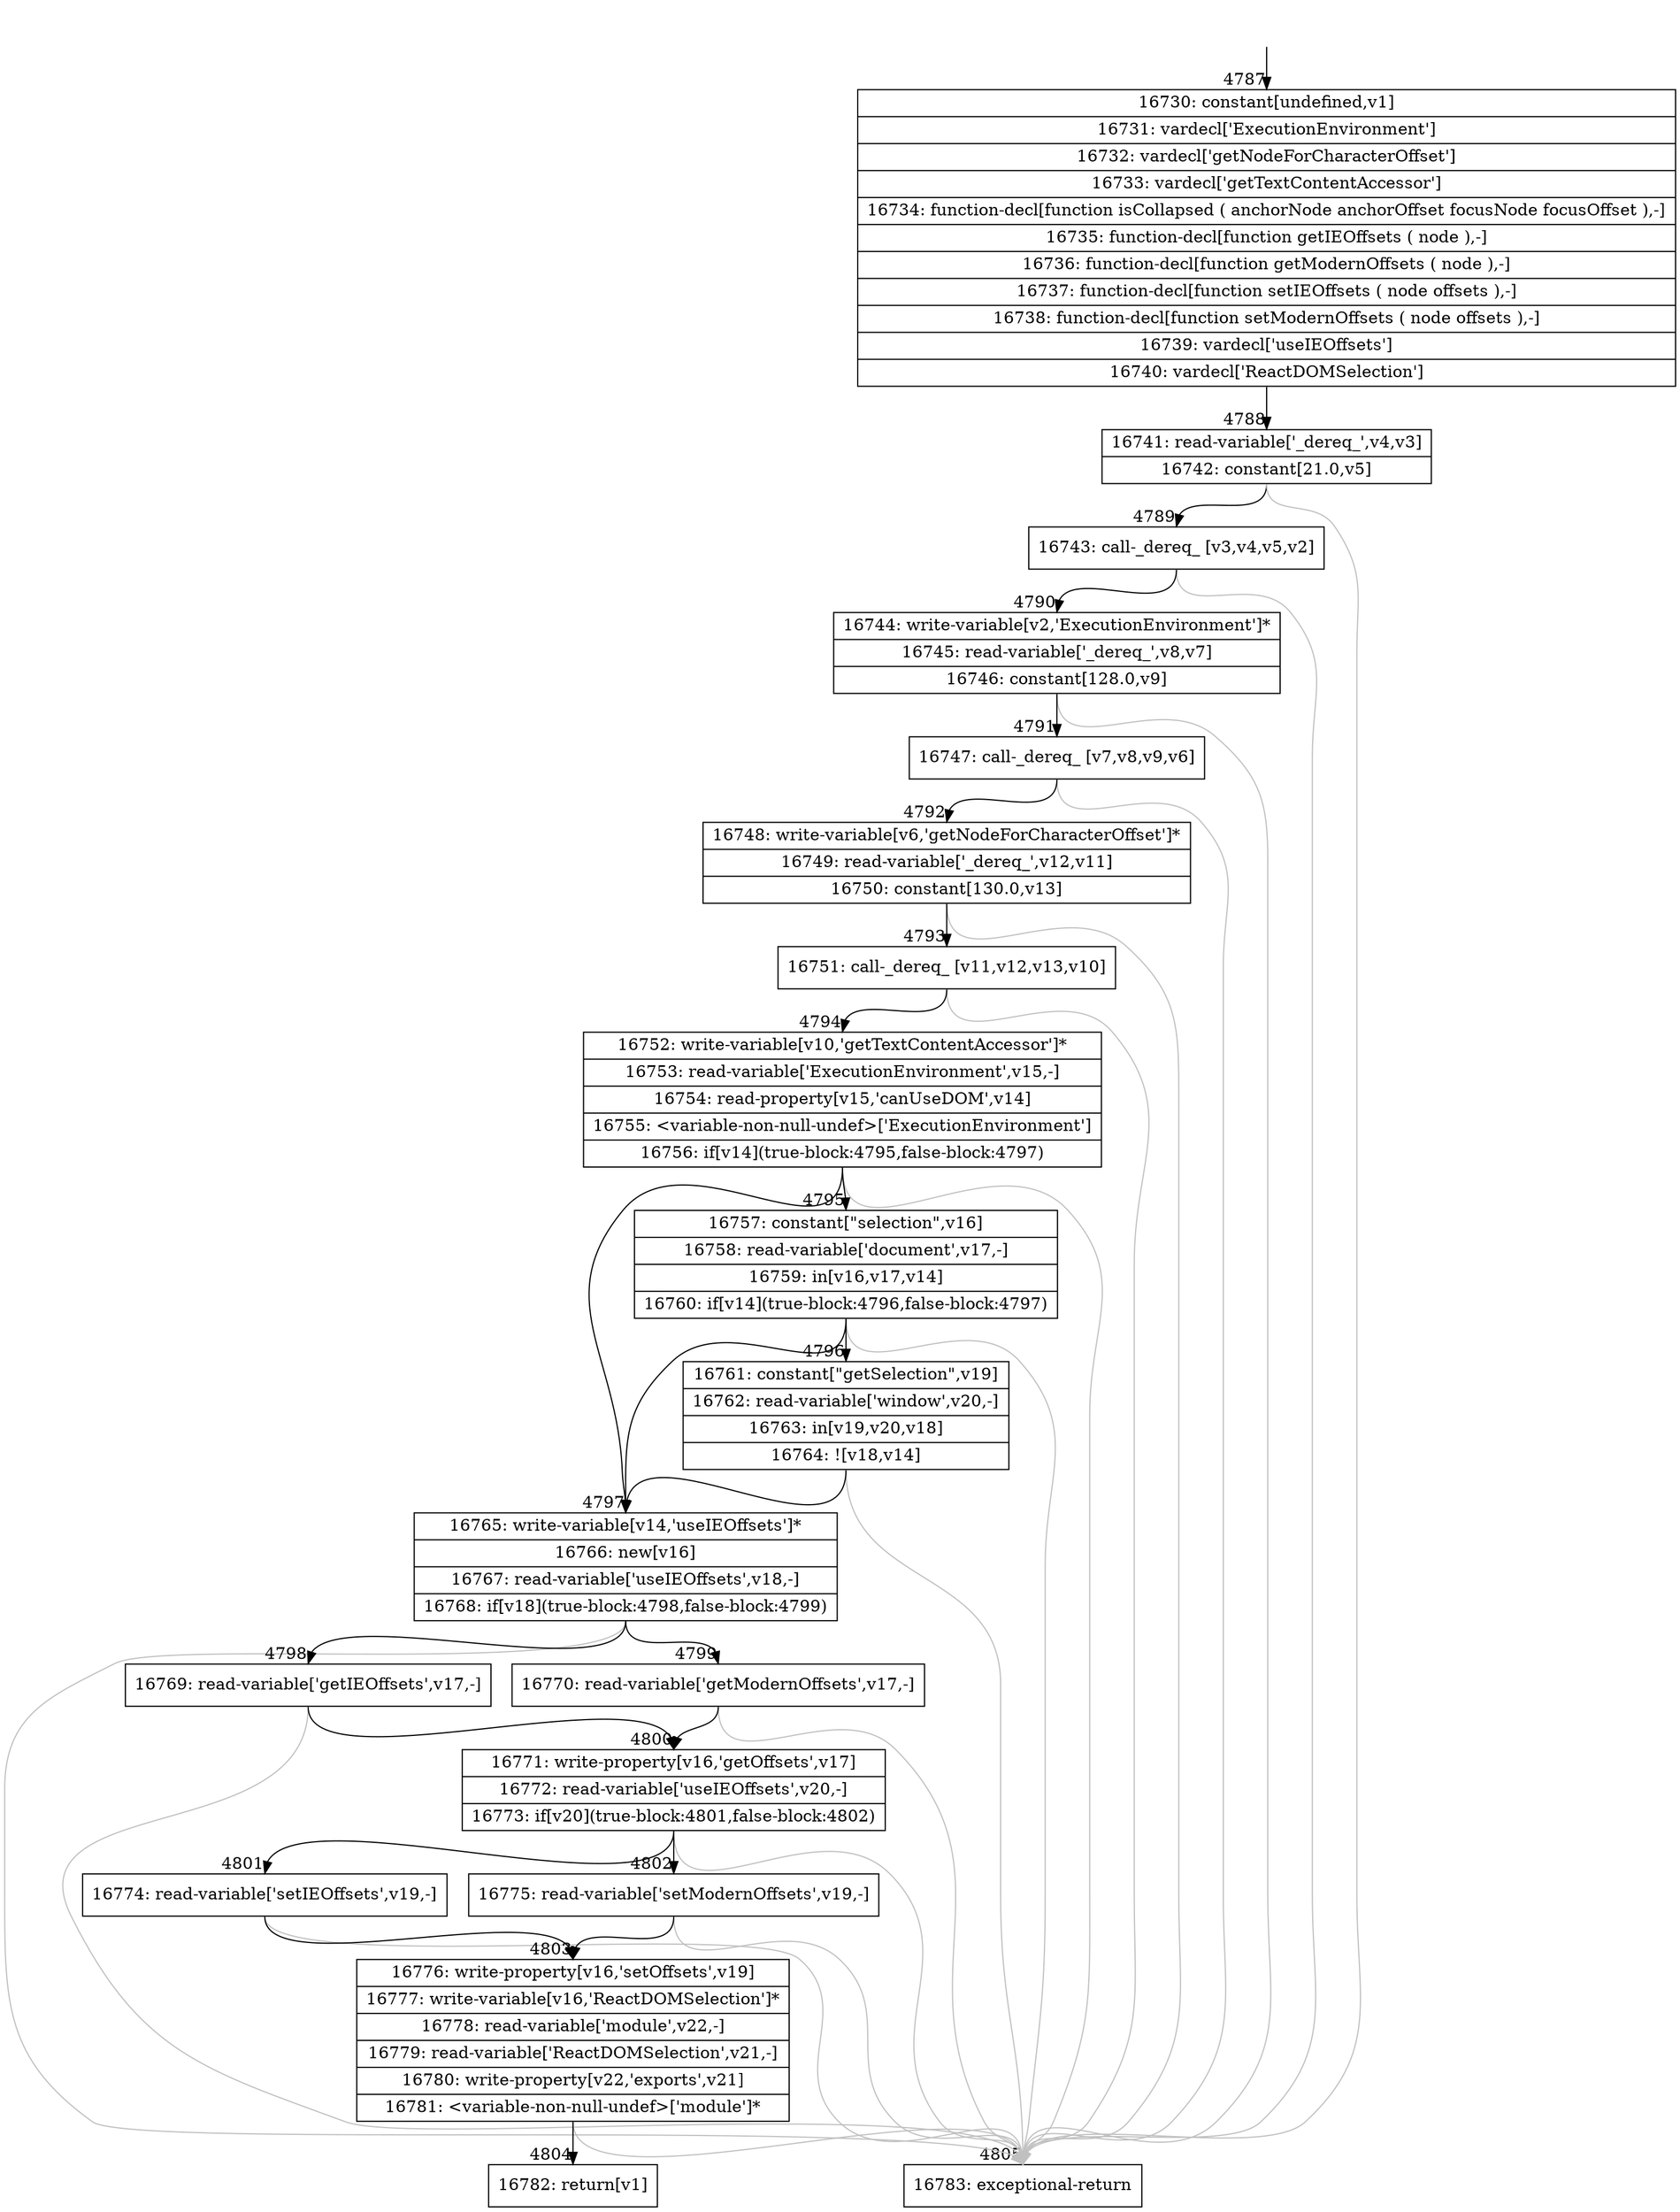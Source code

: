digraph {
rankdir="TD"
BB_entry316[shape=none,label=""];
BB_entry316 -> BB4787 [tailport=s, headport=n, headlabel="    4787"]
BB4787 [shape=record label="{16730: constant[undefined,v1]|16731: vardecl['ExecutionEnvironment']|16732: vardecl['getNodeForCharacterOffset']|16733: vardecl['getTextContentAccessor']|16734: function-decl[function isCollapsed ( anchorNode anchorOffset focusNode focusOffset ),-]|16735: function-decl[function getIEOffsets ( node ),-]|16736: function-decl[function getModernOffsets ( node ),-]|16737: function-decl[function setIEOffsets ( node offsets ),-]|16738: function-decl[function setModernOffsets ( node offsets ),-]|16739: vardecl['useIEOffsets']|16740: vardecl['ReactDOMSelection']}" ] 
BB4787 -> BB4788 [tailport=s, headport=n, headlabel="      4788"]
BB4788 [shape=record label="{16741: read-variable['_dereq_',v4,v3]|16742: constant[21.0,v5]}" ] 
BB4788 -> BB4789 [tailport=s, headport=n, headlabel="      4789"]
BB4788 -> BB4805 [tailport=s, headport=n, color=gray, headlabel="      4805"]
BB4789 [shape=record label="{16743: call-_dereq_ [v3,v4,v5,v2]}" ] 
BB4789 -> BB4790 [tailport=s, headport=n, headlabel="      4790"]
BB4789 -> BB4805 [tailport=s, headport=n, color=gray]
BB4790 [shape=record label="{16744: write-variable[v2,'ExecutionEnvironment']*|16745: read-variable['_dereq_',v8,v7]|16746: constant[128.0,v9]}" ] 
BB4790 -> BB4791 [tailport=s, headport=n, headlabel="      4791"]
BB4790 -> BB4805 [tailport=s, headport=n, color=gray]
BB4791 [shape=record label="{16747: call-_dereq_ [v7,v8,v9,v6]}" ] 
BB4791 -> BB4792 [tailport=s, headport=n, headlabel="      4792"]
BB4791 -> BB4805 [tailport=s, headport=n, color=gray]
BB4792 [shape=record label="{16748: write-variable[v6,'getNodeForCharacterOffset']*|16749: read-variable['_dereq_',v12,v11]|16750: constant[130.0,v13]}" ] 
BB4792 -> BB4793 [tailport=s, headport=n, headlabel="      4793"]
BB4792 -> BB4805 [tailport=s, headport=n, color=gray]
BB4793 [shape=record label="{16751: call-_dereq_ [v11,v12,v13,v10]}" ] 
BB4793 -> BB4794 [tailport=s, headport=n, headlabel="      4794"]
BB4793 -> BB4805 [tailport=s, headport=n, color=gray]
BB4794 [shape=record label="{16752: write-variable[v10,'getTextContentAccessor']*|16753: read-variable['ExecutionEnvironment',v15,-]|16754: read-property[v15,'canUseDOM',v14]|16755: \<variable-non-null-undef\>['ExecutionEnvironment']|16756: if[v14](true-block:4795,false-block:4797)}" ] 
BB4794 -> BB4797 [tailport=s, headport=n, headlabel="      4797"]
BB4794 -> BB4795 [tailport=s, headport=n, headlabel="      4795"]
BB4794 -> BB4805 [tailport=s, headport=n, color=gray]
BB4795 [shape=record label="{16757: constant[\"selection\",v16]|16758: read-variable['document',v17,-]|16759: in[v16,v17,v14]|16760: if[v14](true-block:4796,false-block:4797)}" ] 
BB4795 -> BB4797 [tailport=s, headport=n]
BB4795 -> BB4796 [tailport=s, headport=n, headlabel="      4796"]
BB4795 -> BB4805 [tailport=s, headport=n, color=gray]
BB4796 [shape=record label="{16761: constant[\"getSelection\",v19]|16762: read-variable['window',v20,-]|16763: in[v19,v20,v18]|16764: ![v18,v14]}" ] 
BB4796 -> BB4797 [tailport=s, headport=n]
BB4796 -> BB4805 [tailport=s, headport=n, color=gray]
BB4797 [shape=record label="{16765: write-variable[v14,'useIEOffsets']*|16766: new[v16]|16767: read-variable['useIEOffsets',v18,-]|16768: if[v18](true-block:4798,false-block:4799)}" ] 
BB4797 -> BB4798 [tailport=s, headport=n, headlabel="      4798"]
BB4797 -> BB4799 [tailport=s, headport=n, headlabel="      4799"]
BB4797 -> BB4805 [tailport=s, headport=n, color=gray]
BB4798 [shape=record label="{16769: read-variable['getIEOffsets',v17,-]}" ] 
BB4798 -> BB4800 [tailport=s, headport=n, headlabel="      4800"]
BB4798 -> BB4805 [tailport=s, headport=n, color=gray]
BB4799 [shape=record label="{16770: read-variable['getModernOffsets',v17,-]}" ] 
BB4799 -> BB4800 [tailport=s, headport=n]
BB4799 -> BB4805 [tailport=s, headport=n, color=gray]
BB4800 [shape=record label="{16771: write-property[v16,'getOffsets',v17]|16772: read-variable['useIEOffsets',v20,-]|16773: if[v20](true-block:4801,false-block:4802)}" ] 
BB4800 -> BB4801 [tailport=s, headport=n, headlabel="      4801"]
BB4800 -> BB4802 [tailport=s, headport=n, headlabel="      4802"]
BB4800 -> BB4805 [tailport=s, headport=n, color=gray]
BB4801 [shape=record label="{16774: read-variable['setIEOffsets',v19,-]}" ] 
BB4801 -> BB4803 [tailport=s, headport=n, headlabel="      4803"]
BB4801 -> BB4805 [tailport=s, headport=n, color=gray]
BB4802 [shape=record label="{16775: read-variable['setModernOffsets',v19,-]}" ] 
BB4802 -> BB4803 [tailport=s, headport=n]
BB4802 -> BB4805 [tailport=s, headport=n, color=gray]
BB4803 [shape=record label="{16776: write-property[v16,'setOffsets',v19]|16777: write-variable[v16,'ReactDOMSelection']*|16778: read-variable['module',v22,-]|16779: read-variable['ReactDOMSelection',v21,-]|16780: write-property[v22,'exports',v21]|16781: \<variable-non-null-undef\>['module']*}" ] 
BB4803 -> BB4804 [tailport=s, headport=n, headlabel="      4804"]
BB4803 -> BB4805 [tailport=s, headport=n, color=gray]
BB4804 [shape=record label="{16782: return[v1]}" ] 
BB4805 [shape=record label="{16783: exceptional-return}" ] 
//#$~ 8876
}
